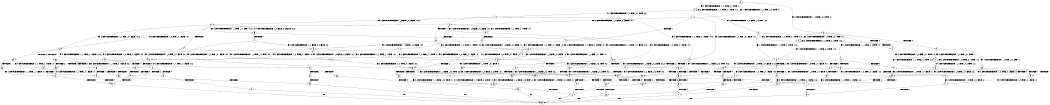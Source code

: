 digraph BCG {
size = "7, 10.5";
center = TRUE;
node [shape = circle];
0 [peripheries = 2];
0 -> 1 [label = "EX !1 !ATOMIC_EXCH_BRANCH (1, +1, TRUE, +0, 2, TRUE) !:0:"];
0 -> 2 [label = "EX !2 !ATOMIC_EXCH_BRANCH (1, +0, TRUE, +0, 1, TRUE) !:0:"];
0 -> 3 [label = "EX !0 !ATOMIC_EXCH_BRANCH (1, +0, FALSE, +0, 3, TRUE) !:0:"];
1 -> 4 [label = "TERMINATE !1"];
1 -> 5 [label = "EX !2 !ATOMIC_EXCH_BRANCH (1, +0, TRUE, +0, 1, FALSE) !:0:1:"];
1 -> 6 [label = "EX !0 !ATOMIC_EXCH_BRANCH (1, +0, FALSE, +0, 3, FALSE) !:0:1:"];
2 -> 7 [label = "EX !1 !ATOMIC_EXCH_BRANCH (1, +1, TRUE, +0, 2, TRUE) !:0:2:"];
2 -> 8 [label = "EX !0 !ATOMIC_EXCH_BRANCH (1, +0, FALSE, +0, 3, TRUE) !:0:2:"];
2 -> 2 [label = "EX !2 !ATOMIC_EXCH_BRANCH (1, +0, TRUE, +0, 1, TRUE) !:0:2:"];
3 -> 9 [label = "TERMINATE !0"];
3 -> 10 [label = "EX !1 !ATOMIC_EXCH_BRANCH (1, +1, TRUE, +0, 2, TRUE) !:0:"];
3 -> 11 [label = "EX !2 !ATOMIC_EXCH_BRANCH (1, +0, TRUE, +0, 1, TRUE) !:0:"];
4 -> 12 [label = "EX !2 !ATOMIC_EXCH_BRANCH (1, +0, TRUE, +0, 1, FALSE) !:0:"];
4 -> 13 [label = "EX !0 !ATOMIC_EXCH_BRANCH (1, +0, FALSE, +0, 3, FALSE) !:0:"];
5 -> 14 [label = "TERMINATE !1"];
5 -> 15 [label = "TERMINATE !2"];
5 -> 16 [label = "EX !0 !ATOMIC_EXCH_BRANCH (1, +0, FALSE, +0, 3, TRUE) !:0:1:2:"];
6 -> 17 [label = "TERMINATE !1"];
6 -> 18 [label = "EX !2 !ATOMIC_EXCH_BRANCH (1, +0, TRUE, +0, 1, FALSE) !:0:1:"];
6 -> 19 [label = "EX !0 !ATOMIC_EXCH_BRANCH (1, +1, TRUE, +1, 1, TRUE) !:0:1:"];
7 -> 20 [label = "TERMINATE !1"];
7 -> 21 [label = "EX !0 !ATOMIC_EXCH_BRANCH (1, +0, FALSE, +0, 3, FALSE) !:0:1:2:"];
7 -> 5 [label = "EX !2 !ATOMIC_EXCH_BRANCH (1, +0, TRUE, +0, 1, FALSE) !:0:1:2:"];
8 -> 22 [label = "TERMINATE !0"];
8 -> 23 [label = "EX !1 !ATOMIC_EXCH_BRANCH (1, +1, TRUE, +0, 2, TRUE) !:0:2:"];
8 -> 11 [label = "EX !2 !ATOMIC_EXCH_BRANCH (1, +0, TRUE, +0, 1, TRUE) !:0:2:"];
9 -> 24 [label = "EX !2 !ATOMIC_EXCH_BRANCH (1, +0, TRUE, +0, 1, TRUE) !:1:"];
9 -> 25 [label = "EX !1 !ATOMIC_EXCH_BRANCH (1, +1, TRUE, +0, 2, TRUE) !:1:"];
10 -> 26 [label = "TERMINATE !1"];
10 -> 27 [label = "TERMINATE !0"];
10 -> 28 [label = "EX !2 !ATOMIC_EXCH_BRANCH (1, +0, TRUE, +0, 1, FALSE) !:0:1:"];
11 -> 22 [label = "TERMINATE !0"];
11 -> 23 [label = "EX !1 !ATOMIC_EXCH_BRANCH (1, +1, TRUE, +0, 2, TRUE) !:0:2:"];
11 -> 11 [label = "EX !2 !ATOMIC_EXCH_BRANCH (1, +0, TRUE, +0, 1, TRUE) !:0:2:"];
12 -> 29 [label = "TERMINATE !2"];
12 -> 30 [label = "EX !0 !ATOMIC_EXCH_BRANCH (1, +0, FALSE, +0, 3, TRUE) !:0:2:"];
13 -> 31 [label = "EX !2 !ATOMIC_EXCH_BRANCH (1, +0, TRUE, +0, 1, FALSE) !:0:"];
13 -> 32 [label = "EX !0 !ATOMIC_EXCH_BRANCH (1, +1, TRUE, +1, 1, TRUE) !:0:"];
14 -> 29 [label = "TERMINATE !2"];
14 -> 30 [label = "EX !0 !ATOMIC_EXCH_BRANCH (1, +0, FALSE, +0, 3, TRUE) !:0:2:"];
15 -> 33 [label = "TERMINATE !1"];
15 -> 34 [label = "EX !0 !ATOMIC_EXCH_BRANCH (1, +0, FALSE, +0, 3, TRUE) !:0:1:"];
16 -> 35 [label = "TERMINATE !1"];
16 -> 36 [label = "TERMINATE !2"];
16 -> 37 [label = "TERMINATE !0"];
17 -> 31 [label = "EX !2 !ATOMIC_EXCH_BRANCH (1, +0, TRUE, +0, 1, FALSE) !:0:"];
17 -> 32 [label = "EX !0 !ATOMIC_EXCH_BRANCH (1, +1, TRUE, +1, 1, TRUE) !:0:"];
18 -> 38 [label = "TERMINATE !1"];
18 -> 39 [label = "TERMINATE !2"];
18 -> 40 [label = "EX !0 !ATOMIC_EXCH_BRANCH (1, +1, TRUE, +1, 1, FALSE) !:0:1:2:"];
19 -> 41 [label = "TERMINATE !1"];
19 -> 42 [label = "EX !2 !ATOMIC_EXCH_BRANCH (1, +0, TRUE, +0, 1, FALSE) !:0:1:"];
19 -> 6 [label = "EX !0 !ATOMIC_EXCH_BRANCH (1, +0, FALSE, +0, 3, FALSE) !:0:1:"];
20 -> 43 [label = "EX !0 !ATOMIC_EXCH_BRANCH (1, +0, FALSE, +0, 3, FALSE) !:0:2:"];
20 -> 12 [label = "EX !2 !ATOMIC_EXCH_BRANCH (1, +0, TRUE, +0, 1, FALSE) !:0:2:"];
21 -> 44 [label = "TERMINATE !1"];
21 -> 18 [label = "EX !2 !ATOMIC_EXCH_BRANCH (1, +0, TRUE, +0, 1, FALSE) !:0:1:2:"];
21 -> 45 [label = "EX !0 !ATOMIC_EXCH_BRANCH (1, +1, TRUE, +1, 1, TRUE) !:0:1:2:"];
22 -> 46 [label = "EX !1 !ATOMIC_EXCH_BRANCH (1, +1, TRUE, +0, 2, TRUE) !:1:2:"];
22 -> 24 [label = "EX !2 !ATOMIC_EXCH_BRANCH (1, +0, TRUE, +0, 1, TRUE) !:1:2:"];
23 -> 47 [label = "TERMINATE !1"];
23 -> 48 [label = "TERMINATE !0"];
23 -> 28 [label = "EX !2 !ATOMIC_EXCH_BRANCH (1, +0, TRUE, +0, 1, FALSE) !:0:1:2:"];
24 -> 46 [label = "EX !1 !ATOMIC_EXCH_BRANCH (1, +1, TRUE, +0, 2, TRUE) !:1:2:"];
24 -> 24 [label = "EX !2 !ATOMIC_EXCH_BRANCH (1, +0, TRUE, +0, 1, TRUE) !:1:2:"];
25 -> 49 [label = "TERMINATE !1"];
25 -> 50 [label = "EX !2 !ATOMIC_EXCH_BRANCH (1, +0, TRUE, +0, 1, FALSE) !:1:"];
26 -> 51 [label = "TERMINATE !0"];
26 -> 52 [label = "EX !2 !ATOMIC_EXCH_BRANCH (1, +0, TRUE, +0, 1, FALSE) !:0:"];
27 -> 49 [label = "TERMINATE !1"];
27 -> 50 [label = "EX !2 !ATOMIC_EXCH_BRANCH (1, +0, TRUE, +0, 1, FALSE) !:1:"];
28 -> 35 [label = "TERMINATE !1"];
28 -> 36 [label = "TERMINATE !2"];
28 -> 37 [label = "TERMINATE !0"];
29 -> 53 [label = "EX !0 !ATOMIC_EXCH_BRANCH (1, +0, FALSE, +0, 3, TRUE) !:0:"];
30 -> 54 [label = "TERMINATE !2"];
30 -> 55 [label = "TERMINATE !0"];
31 -> 56 [label = "TERMINATE !2"];
31 -> 57 [label = "EX !0 !ATOMIC_EXCH_BRANCH (1, +1, TRUE, +1, 1, FALSE) !:0:2:"];
32 -> 58 [label = "EX !2 !ATOMIC_EXCH_BRANCH (1, +0, TRUE, +0, 1, FALSE) !:0:"];
32 -> 13 [label = "EX !0 !ATOMIC_EXCH_BRANCH (1, +0, FALSE, +0, 3, FALSE) !:0:"];
33 -> 53 [label = "EX !0 !ATOMIC_EXCH_BRANCH (1, +0, FALSE, +0, 3, TRUE) !:0:"];
34 -> 59 [label = "TERMINATE !1"];
34 -> 60 [label = "TERMINATE !0"];
35 -> 54 [label = "TERMINATE !2"];
35 -> 55 [label = "TERMINATE !0"];
36 -> 59 [label = "TERMINATE !1"];
36 -> 60 [label = "TERMINATE !0"];
37 -> 61 [label = "TERMINATE !1"];
37 -> 62 [label = "TERMINATE !2"];
38 -> 56 [label = "TERMINATE !2"];
38 -> 57 [label = "EX !0 !ATOMIC_EXCH_BRANCH (1, +1, TRUE, +1, 1, FALSE) !:0:2:"];
39 -> 63 [label = "TERMINATE !1"];
39 -> 64 [label = "EX !0 !ATOMIC_EXCH_BRANCH (1, +1, TRUE, +1, 1, FALSE) !:0:1:"];
40 -> 65 [label = "TERMINATE !1"];
40 -> 66 [label = "TERMINATE !2"];
40 -> 67 [label = "TERMINATE !0"];
41 -> 58 [label = "EX !2 !ATOMIC_EXCH_BRANCH (1, +0, TRUE, +0, 1, FALSE) !:0:"];
41 -> 13 [label = "EX !0 !ATOMIC_EXCH_BRANCH (1, +0, FALSE, +0, 3, FALSE) !:0:"];
42 -> 68 [label = "TERMINATE !1"];
42 -> 69 [label = "TERMINATE !2"];
42 -> 16 [label = "EX !0 !ATOMIC_EXCH_BRANCH (1, +0, FALSE, +0, 3, TRUE) !:0:1:2:"];
43 -> 31 [label = "EX !2 !ATOMIC_EXCH_BRANCH (1, +0, TRUE, +0, 1, FALSE) !:0:2:"];
43 -> 70 [label = "EX !0 !ATOMIC_EXCH_BRANCH (1, +1, TRUE, +1, 1, TRUE) !:0:2:"];
44 -> 31 [label = "EX !2 !ATOMIC_EXCH_BRANCH (1, +0, TRUE, +0, 1, FALSE) !:0:2:"];
44 -> 70 [label = "EX !0 !ATOMIC_EXCH_BRANCH (1, +1, TRUE, +1, 1, TRUE) !:0:2:"];
45 -> 71 [label = "TERMINATE !1"];
45 -> 42 [label = "EX !2 !ATOMIC_EXCH_BRANCH (1, +0, TRUE, +0, 1, FALSE) !:0:1:2:"];
45 -> 21 [label = "EX !0 !ATOMIC_EXCH_BRANCH (1, +0, FALSE, +0, 3, FALSE) !:0:1:2:"];
46 -> 72 [label = "TERMINATE !1"];
46 -> 50 [label = "EX !2 !ATOMIC_EXCH_BRANCH (1, +0, TRUE, +0, 1, FALSE) !:1:2:"];
47 -> 73 [label = "TERMINATE !0"];
47 -> 52 [label = "EX !2 !ATOMIC_EXCH_BRANCH (1, +0, TRUE, +0, 1, FALSE) !:0:2:"];
48 -> 72 [label = "TERMINATE !1"];
48 -> 50 [label = "EX !2 !ATOMIC_EXCH_BRANCH (1, +0, TRUE, +0, 1, FALSE) !:1:2:"];
49 -> 74 [label = "EX !2 !ATOMIC_EXCH_BRANCH (1, +0, TRUE, +0, 1, FALSE) !:2:"];
50 -> 61 [label = "TERMINATE !1"];
50 -> 62 [label = "TERMINATE !2"];
51 -> 75 [label = "EX !2 !ATOMIC_EXCH_BRANCH (1, +0, TRUE, +0, 1, FALSE) !:1:2:"];
52 -> 54 [label = "TERMINATE !2"];
52 -> 55 [label = "TERMINATE !0"];
53 -> 76 [label = "TERMINATE !0"];
54 -> 76 [label = "TERMINATE !0"];
55 -> 77 [label = "TERMINATE !2"];
56 -> 78 [label = "EX !0 !ATOMIC_EXCH_BRANCH (1, +1, TRUE, +1, 1, FALSE) !:0:"];
57 -> 79 [label = "TERMINATE !2"];
57 -> 80 [label = "TERMINATE !0"];
58 -> 81 [label = "TERMINATE !2"];
58 -> 30 [label = "EX !0 !ATOMIC_EXCH_BRANCH (1, +0, FALSE, +0, 3, TRUE) !:0:2:"];
59 -> 76 [label = "TERMINATE !0"];
60 -> 82 [label = "TERMINATE !1"];
61 -> 83 [label = "TERMINATE !2"];
62 -> 82 [label = "TERMINATE !1"];
63 -> 78 [label = "EX !0 !ATOMIC_EXCH_BRANCH (1, +1, TRUE, +1, 1, FALSE) !:0:"];
64 -> 84 [label = "TERMINATE !1"];
64 -> 85 [label = "TERMINATE !0"];
65 -> 79 [label = "TERMINATE !2"];
65 -> 80 [label = "TERMINATE !0"];
66 -> 84 [label = "TERMINATE !1"];
66 -> 85 [label = "TERMINATE !0"];
67 -> 86 [label = "TERMINATE !1"];
67 -> 87 [label = "TERMINATE !2"];
68 -> 81 [label = "TERMINATE !2"];
68 -> 30 [label = "EX !0 !ATOMIC_EXCH_BRANCH (1, +0, FALSE, +0, 3, TRUE) !:0:2:"];
69 -> 88 [label = "TERMINATE !1"];
69 -> 34 [label = "EX !0 !ATOMIC_EXCH_BRANCH (1, +0, FALSE, +0, 3, TRUE) !:0:1:"];
70 -> 58 [label = "EX !2 !ATOMIC_EXCH_BRANCH (1, +0, TRUE, +0, 1, FALSE) !:0:2:"];
70 -> 43 [label = "EX !0 !ATOMIC_EXCH_BRANCH (1, +0, FALSE, +0, 3, FALSE) !:0:2:"];
71 -> 58 [label = "EX !2 !ATOMIC_EXCH_BRANCH (1, +0, TRUE, +0, 1, FALSE) !:0:2:"];
71 -> 43 [label = "EX !0 !ATOMIC_EXCH_BRANCH (1, +0, FALSE, +0, 3, FALSE) !:0:2:"];
72 -> 74 [label = "EX !2 !ATOMIC_EXCH_BRANCH (1, +0, TRUE, +0, 1, FALSE) !:2:"];
73 -> 75 [label = "EX !2 !ATOMIC_EXCH_BRANCH (1, +0, TRUE, +0, 1, FALSE) !:1:2:"];
74 -> 83 [label = "TERMINATE !2"];
75 -> 77 [label = "TERMINATE !2"];
76 -> 89 [label = "exit"];
77 -> 89 [label = "exit"];
78 -> 90 [label = "TERMINATE !0"];
79 -> 90 [label = "TERMINATE !0"];
80 -> 91 [label = "TERMINATE !2"];
81 -> 53 [label = "EX !0 !ATOMIC_EXCH_BRANCH (1, +0, FALSE, +0, 3, TRUE) !:0:"];
82 -> 89 [label = "exit"];
83 -> 89 [label = "exit"];
84 -> 90 [label = "TERMINATE !0"];
85 -> 92 [label = "TERMINATE !1"];
86 -> 93 [label = "TERMINATE !2"];
87 -> 92 [label = "TERMINATE !1"];
88 -> 53 [label = "EX !0 !ATOMIC_EXCH_BRANCH (1, +0, FALSE, +0, 3, TRUE) !:0:"];
90 -> 89 [label = "exit"];
91 -> 89 [label = "exit"];
92 -> 89 [label = "exit"];
93 -> 89 [label = "exit"];
}
